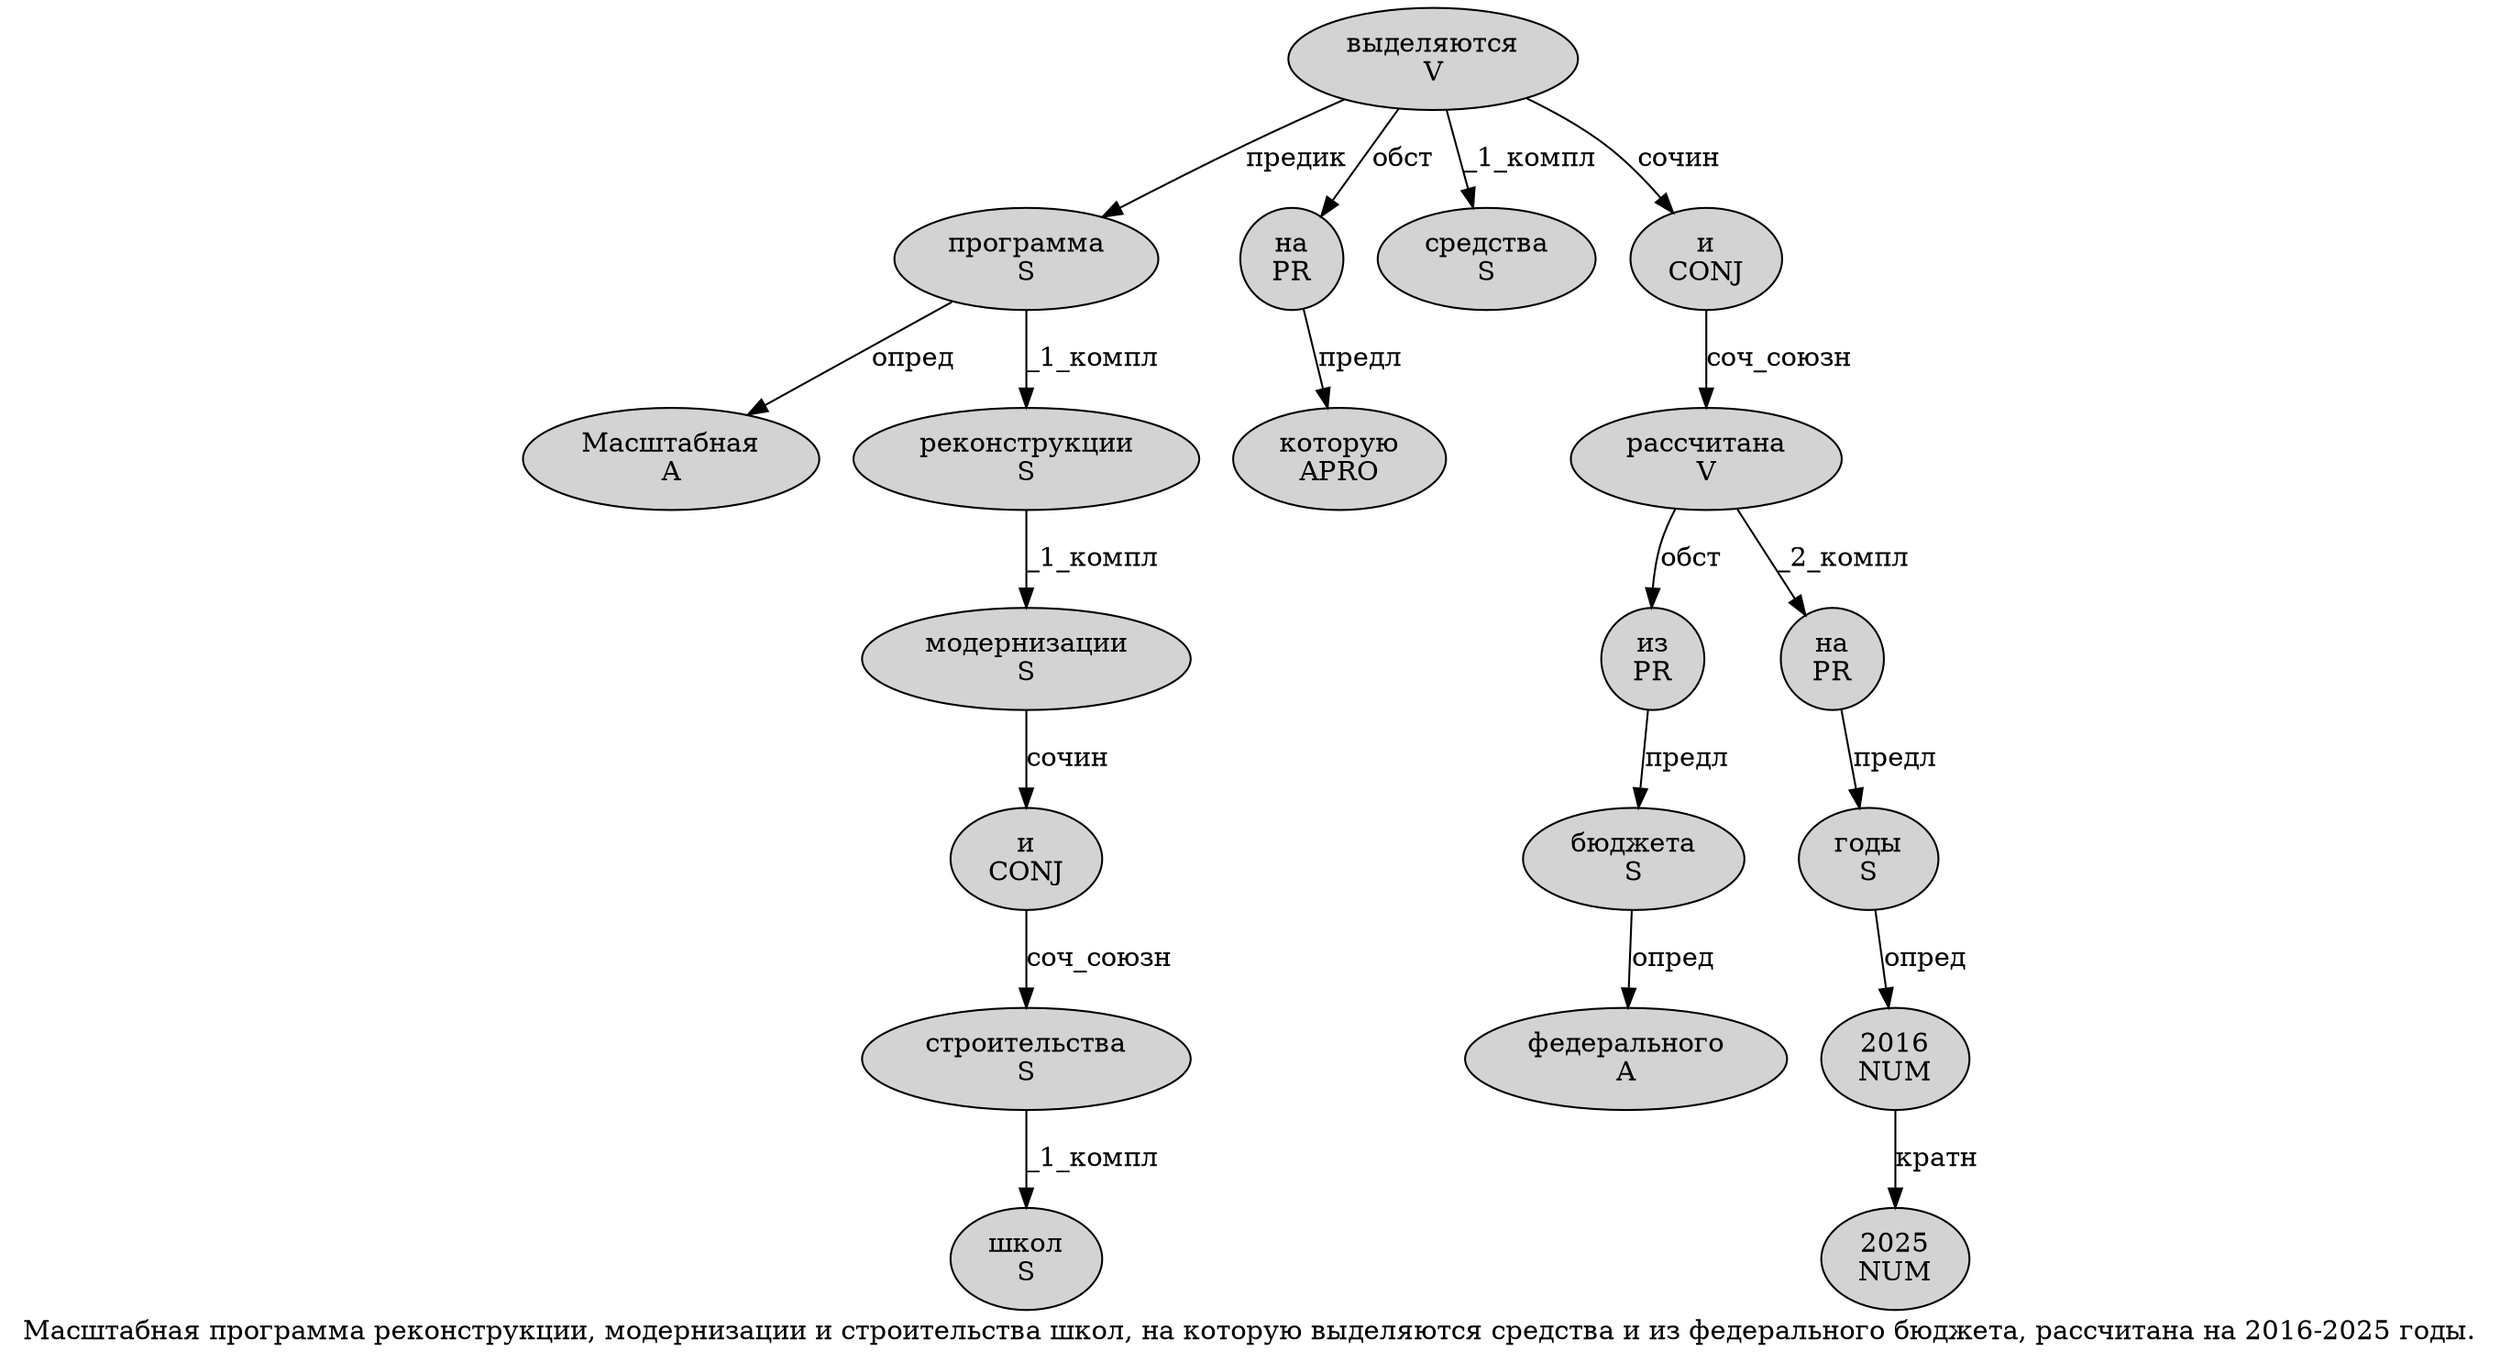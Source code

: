 digraph SENTENCE_121 {
	graph [label="Масштабная программа реконструкции, модернизации и строительства школ, на которую выделяются средства и из федерального бюджета, рассчитана на 2016-2025 годы."]
	node [style=filled]
		0 [label="Масштабная
A" color="" fillcolor=lightgray penwidth=1 shape=ellipse]
		1 [label="программа
S" color="" fillcolor=lightgray penwidth=1 shape=ellipse]
		2 [label="реконструкции
S" color="" fillcolor=lightgray penwidth=1 shape=ellipse]
		4 [label="модернизации
S" color="" fillcolor=lightgray penwidth=1 shape=ellipse]
		5 [label="и
CONJ" color="" fillcolor=lightgray penwidth=1 shape=ellipse]
		6 [label="строительства
S" color="" fillcolor=lightgray penwidth=1 shape=ellipse]
		7 [label="школ
S" color="" fillcolor=lightgray penwidth=1 shape=ellipse]
		9 [label="на
PR" color="" fillcolor=lightgray penwidth=1 shape=ellipse]
		10 [label="которую
APRO" color="" fillcolor=lightgray penwidth=1 shape=ellipse]
		11 [label="выделяются
V" color="" fillcolor=lightgray penwidth=1 shape=ellipse]
		12 [label="средства
S" color="" fillcolor=lightgray penwidth=1 shape=ellipse]
		13 [label="и
CONJ" color="" fillcolor=lightgray penwidth=1 shape=ellipse]
		14 [label="из
PR" color="" fillcolor=lightgray penwidth=1 shape=ellipse]
		15 [label="федерального
A" color="" fillcolor=lightgray penwidth=1 shape=ellipse]
		16 [label="бюджета
S" color="" fillcolor=lightgray penwidth=1 shape=ellipse]
		18 [label="рассчитана
V" color="" fillcolor=lightgray penwidth=1 shape=ellipse]
		19 [label="на
PR" color="" fillcolor=lightgray penwidth=1 shape=ellipse]
		20 [label="2016
NUM" color="" fillcolor=lightgray penwidth=1 shape=ellipse]
		22 [label="2025
NUM" color="" fillcolor=lightgray penwidth=1 shape=ellipse]
		23 [label="годы
S" color="" fillcolor=lightgray penwidth=1 shape=ellipse]
			4 -> 5 [label="сочин"]
			5 -> 6 [label="соч_союзн"]
			19 -> 23 [label="предл"]
			6 -> 7 [label="_1_компл"]
			16 -> 15 [label="опред"]
			2 -> 4 [label="_1_компл"]
			11 -> 1 [label="предик"]
			11 -> 9 [label="обст"]
			11 -> 12 [label="_1_компл"]
			11 -> 13 [label="сочин"]
			13 -> 18 [label="соч_союзн"]
			20 -> 22 [label="кратн"]
			18 -> 14 [label="обст"]
			18 -> 19 [label="_2_компл"]
			1 -> 0 [label="опред"]
			1 -> 2 [label="_1_компл"]
			14 -> 16 [label="предл"]
			23 -> 20 [label="опред"]
			9 -> 10 [label="предл"]
}